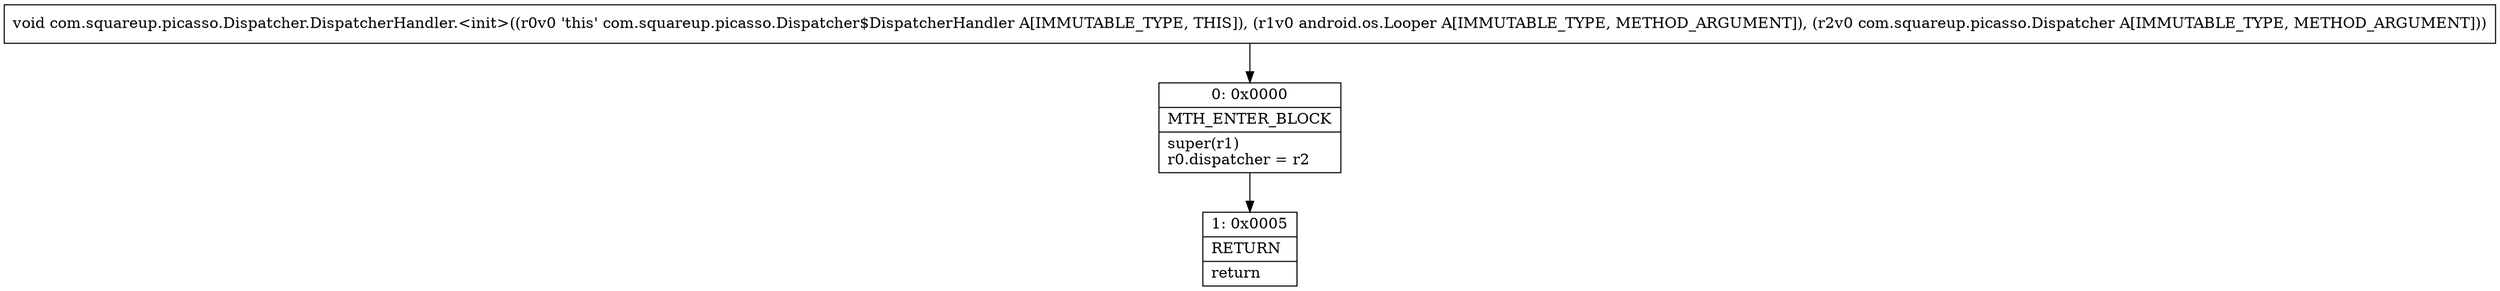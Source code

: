 digraph "CFG forcom.squareup.picasso.Dispatcher.DispatcherHandler.\<init\>(Landroid\/os\/Looper;Lcom\/squareup\/picasso\/Dispatcher;)V" {
Node_0 [shape=record,label="{0\:\ 0x0000|MTH_ENTER_BLOCK\l|super(r1)\lr0.dispatcher = r2\l}"];
Node_1 [shape=record,label="{1\:\ 0x0005|RETURN\l|return\l}"];
MethodNode[shape=record,label="{void com.squareup.picasso.Dispatcher.DispatcherHandler.\<init\>((r0v0 'this' com.squareup.picasso.Dispatcher$DispatcherHandler A[IMMUTABLE_TYPE, THIS]), (r1v0 android.os.Looper A[IMMUTABLE_TYPE, METHOD_ARGUMENT]), (r2v0 com.squareup.picasso.Dispatcher A[IMMUTABLE_TYPE, METHOD_ARGUMENT])) }"];
MethodNode -> Node_0;
Node_0 -> Node_1;
}

